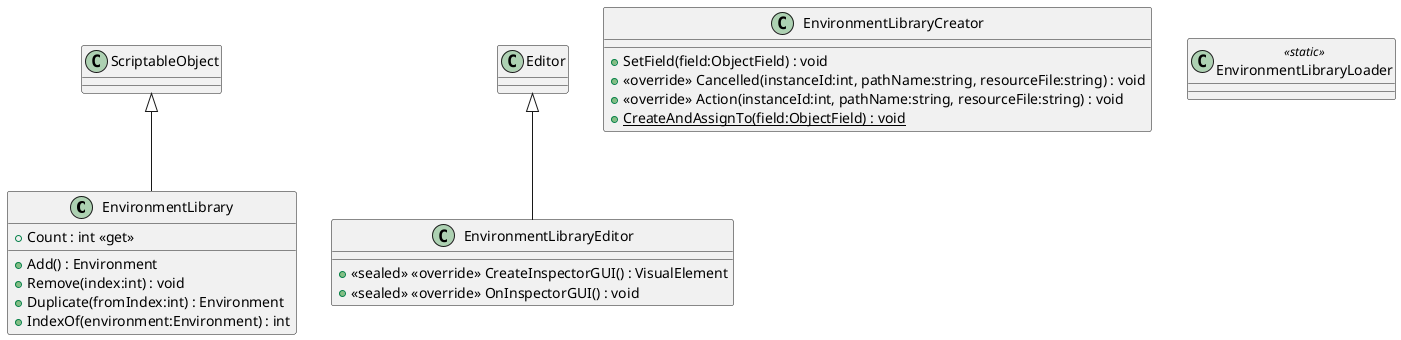 @startuml
class EnvironmentLibrary {
    + Count : int <<get>>
    + Add() : Environment
    + Remove(index:int) : void
    + Duplicate(fromIndex:int) : Environment
    + IndexOf(environment:Environment) : int
}
class EnvironmentLibraryEditor {
    + <<sealed>> <<override>> CreateInspectorGUI() : VisualElement
    + <<sealed>> <<override>> OnInspectorGUI() : void
}
class EnvironmentLibraryCreator {
    + SetField(field:ObjectField) : void
    + <<override>> Cancelled(instanceId:int, pathName:string, resourceFile:string) : void
    + <<override>> Action(instanceId:int, pathName:string, resourceFile:string) : void
    + {static} CreateAndAssignTo(field:ObjectField) : void
}
class EnvironmentLibraryLoader <<static>> {
}
ScriptableObject <|-- EnvironmentLibrary
Editor <|-- EnvironmentLibraryEditor
@enduml
